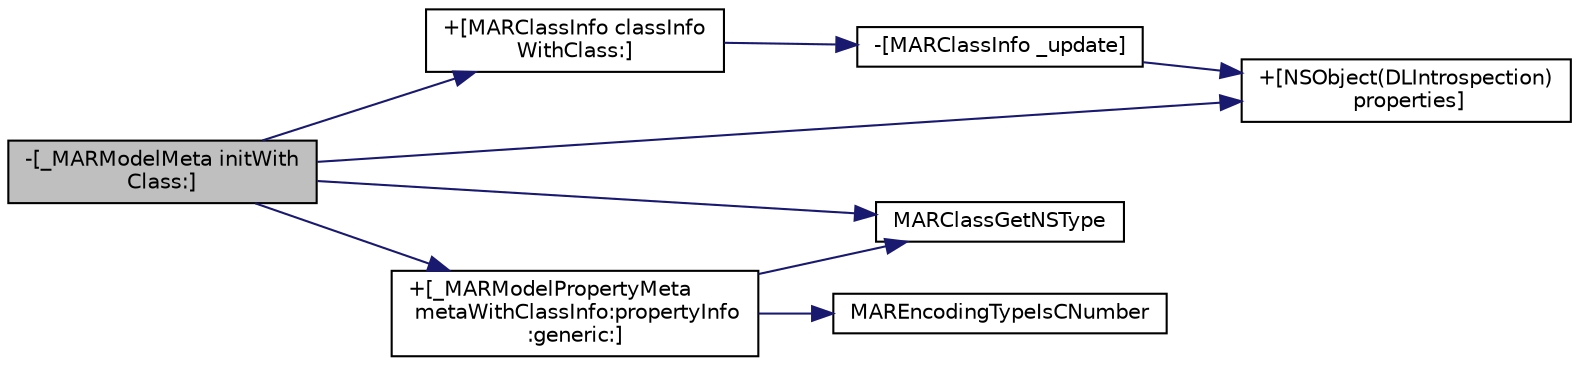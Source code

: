 digraph "-[_MARModelMeta initWithClass:]"
{
  edge [fontname="Helvetica",fontsize="10",labelfontname="Helvetica",labelfontsize="10"];
  node [fontname="Helvetica",fontsize="10",shape=record];
  rankdir="LR";
  Node0 [label="-[_MARModelMeta initWith\lClass:]",height=0.2,width=0.4,color="black", fillcolor="grey75", style="filled", fontcolor="black"];
  Node0 -> Node1 [color="midnightblue",fontsize="10",style="solid",fontname="Helvetica"];
  Node1 [label="+[MARClassInfo classInfo\lWithClass:]",height=0.2,width=0.4,color="black", fillcolor="white", style="filled",URL="$interface_m_a_r_class_info.html#acff0082c25a0ba994f9f9dc7b9642523"];
  Node1 -> Node2 [color="midnightblue",fontsize="10",style="solid",fontname="Helvetica"];
  Node2 [label="-[MARClassInfo _update]",height=0.2,width=0.4,color="black", fillcolor="white", style="filled",URL="$interface_m_a_r_class_info.html#afaa3830de4c083c8535e37938dc3f025"];
  Node2 -> Node3 [color="midnightblue",fontsize="10",style="solid",fontname="Helvetica"];
  Node3 [label="+[NSObject(DLIntrospection)\l properties]",height=0.2,width=0.4,color="black", fillcolor="white", style="filled",URL="$category_n_s_object_07_d_l_introspection_08.html#afa2db3720dc242aef02b1fb520a49e98"];
  Node0 -> Node3 [color="midnightblue",fontsize="10",style="solid",fontname="Helvetica"];
  Node0 -> Node4 [color="midnightblue",fontsize="10",style="solid",fontname="Helvetica"];
  Node4 [label="+[_MARModelPropertyMeta\l metaWithClassInfo:propertyInfo\l:generic:]",height=0.2,width=0.4,color="black", fillcolor="white", style="filled",URL="$interface___m_a_r_model_property_meta.html#a90afde8b02198311971f9bbbea5c1f8a"];
  Node4 -> Node5 [color="midnightblue",fontsize="10",style="solid",fontname="Helvetica"];
  Node5 [label="MARClassGetNSType",height=0.2,width=0.4,color="black", fillcolor="white", style="filled",URL="$_n_s_object_09_m_a_r_model_8m.html#ab8e52d218aefcb4bf244e73660fb209b",tooltip="Get the Foundation class type from property info. "];
  Node4 -> Node6 [color="midnightblue",fontsize="10",style="solid",fontname="Helvetica"];
  Node6 [label="MAREncodingTypeIsCNumber",height=0.2,width=0.4,color="black", fillcolor="white", style="filled",URL="$_n_s_object_09_m_a_r_model_8m.html#a2c1f7ab8f15b706301896955629befeb",tooltip="Whether the type is c number. "];
  Node0 -> Node5 [color="midnightblue",fontsize="10",style="solid",fontname="Helvetica"];
}
